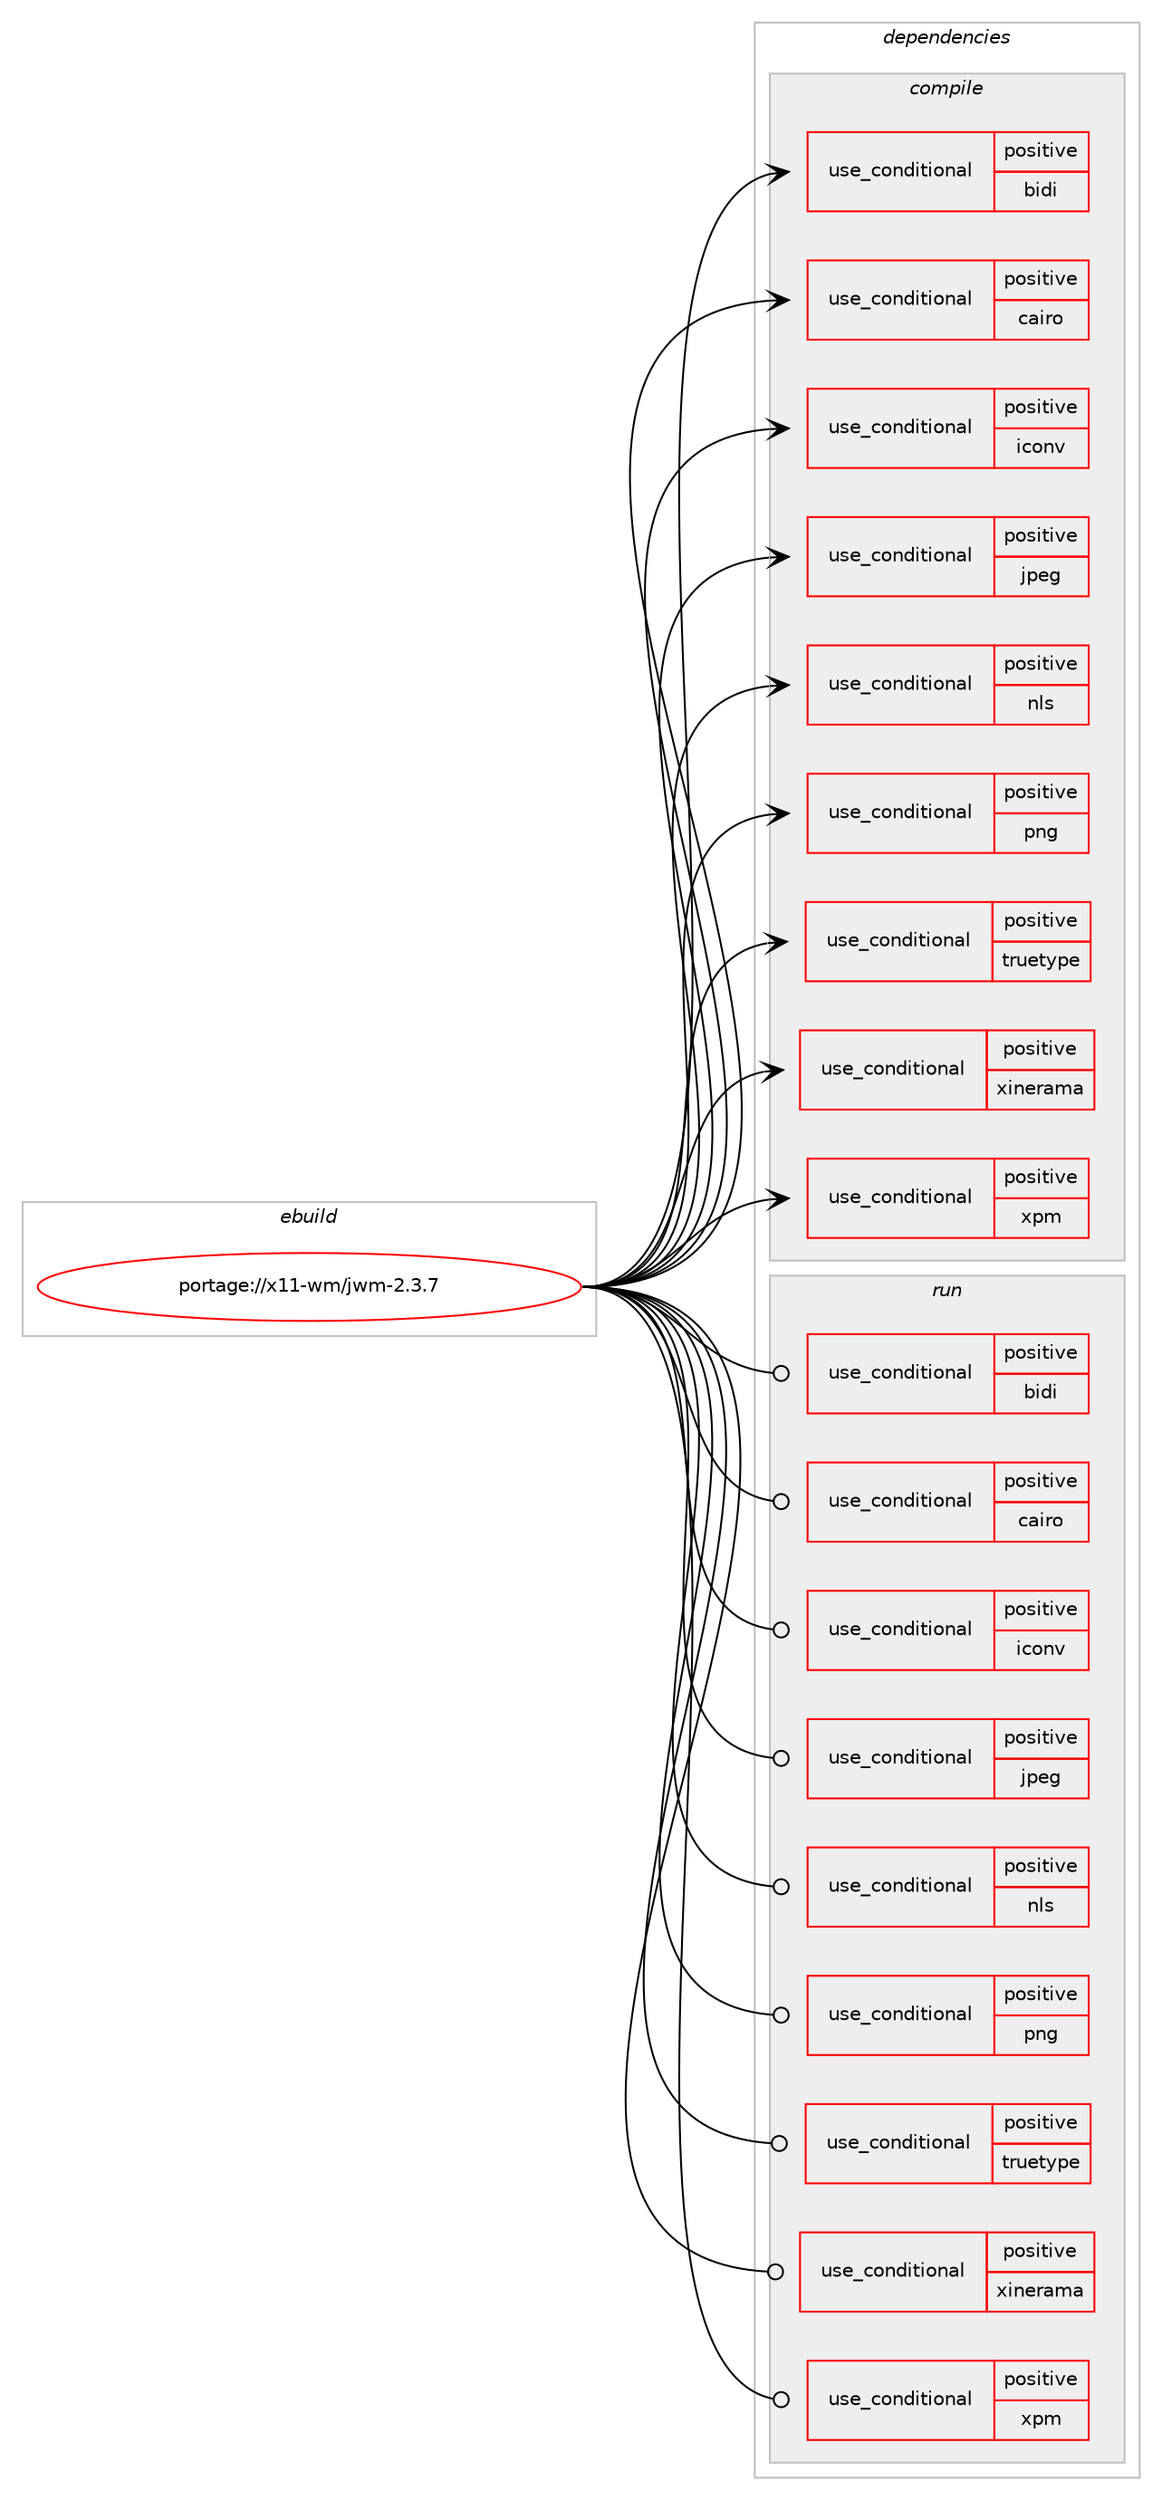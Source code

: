 digraph prolog {

# *************
# Graph options
# *************

newrank=true;
concentrate=true;
compound=true;
graph [rankdir=LR,fontname=Helvetica,fontsize=10,ranksep=1.5];#, ranksep=2.5, nodesep=0.2];
edge  [arrowhead=vee];
node  [fontname=Helvetica,fontsize=10];

# **********
# The ebuild
# **********

subgraph cluster_leftcol {
color=gray;
rank=same;
label=<<i>ebuild</i>>;
id [label="portage://x11-wm/jwm-2.3.7", color=red, width=4, href="../x11-wm/jwm-2.3.7.svg"];
}

# ****************
# The dependencies
# ****************

subgraph cluster_midcol {
color=gray;
label=<<i>dependencies</i>>;
subgraph cluster_compile {
fillcolor="#eeeeee";
style=filled;
label=<<i>compile</i>>;
subgraph cond215 {
dependency508 [label=<<TABLE BORDER="0" CELLBORDER="1" CELLSPACING="0" CELLPADDING="4"><TR><TD ROWSPAN="3" CELLPADDING="10">use_conditional</TD></TR><TR><TD>positive</TD></TR><TR><TD>bidi</TD></TR></TABLE>>, shape=none, color=red];
# *** BEGIN UNKNOWN DEPENDENCY TYPE (TODO) ***
# dependency508 -> package_dependency(portage://x11-wm/jwm-2.3.7,install,no,dev-libs,fribidi,none,[,,],[],[])
# *** END UNKNOWN DEPENDENCY TYPE (TODO) ***

}
id:e -> dependency508:w [weight=20,style="solid",arrowhead="vee"];
subgraph cond216 {
dependency509 [label=<<TABLE BORDER="0" CELLBORDER="1" CELLSPACING="0" CELLPADDING="4"><TR><TD ROWSPAN="3" CELLPADDING="10">use_conditional</TD></TR><TR><TD>positive</TD></TR><TR><TD>cairo</TD></TR></TABLE>>, shape=none, color=red];
# *** BEGIN UNKNOWN DEPENDENCY TYPE (TODO) ***
# dependency509 -> package_dependency(portage://x11-wm/jwm-2.3.7,install,no,x11-libs,cairo,none,[,,],[],[])
# *** END UNKNOWN DEPENDENCY TYPE (TODO) ***

# *** BEGIN UNKNOWN DEPENDENCY TYPE (TODO) ***
# dependency509 -> package_dependency(portage://x11-wm/jwm-2.3.7,install,no,gnome-base,librsvg,none,[,,],[],[])
# *** END UNKNOWN DEPENDENCY TYPE (TODO) ***

}
id:e -> dependency509:w [weight=20,style="solid",arrowhead="vee"];
subgraph cond217 {
dependency510 [label=<<TABLE BORDER="0" CELLBORDER="1" CELLSPACING="0" CELLPADDING="4"><TR><TD ROWSPAN="3" CELLPADDING="10">use_conditional</TD></TR><TR><TD>positive</TD></TR><TR><TD>iconv</TD></TR></TABLE>>, shape=none, color=red];
# *** BEGIN UNKNOWN DEPENDENCY TYPE (TODO) ***
# dependency510 -> package_dependency(portage://x11-wm/jwm-2.3.7,install,no,virtual,libiconv,none,[,,],[],[])
# *** END UNKNOWN DEPENDENCY TYPE (TODO) ***

}
id:e -> dependency510:w [weight=20,style="solid",arrowhead="vee"];
subgraph cond218 {
dependency511 [label=<<TABLE BORDER="0" CELLBORDER="1" CELLSPACING="0" CELLPADDING="4"><TR><TD ROWSPAN="3" CELLPADDING="10">use_conditional</TD></TR><TR><TD>positive</TD></TR><TR><TD>jpeg</TD></TR></TABLE>>, shape=none, color=red];
# *** BEGIN UNKNOWN DEPENDENCY TYPE (TODO) ***
# dependency511 -> package_dependency(portage://x11-wm/jwm-2.3.7,install,no,virtual,jpeg,none,[,,],[slot(0),equal],[])
# *** END UNKNOWN DEPENDENCY TYPE (TODO) ***

}
id:e -> dependency511:w [weight=20,style="solid",arrowhead="vee"];
subgraph cond219 {
dependency512 [label=<<TABLE BORDER="0" CELLBORDER="1" CELLSPACING="0" CELLPADDING="4"><TR><TD ROWSPAN="3" CELLPADDING="10">use_conditional</TD></TR><TR><TD>positive</TD></TR><TR><TD>nls</TD></TR></TABLE>>, shape=none, color=red];
# *** BEGIN UNKNOWN DEPENDENCY TYPE (TODO) ***
# dependency512 -> package_dependency(portage://x11-wm/jwm-2.3.7,install,no,sys-devel,gettext,none,[,,],[],[])
# *** END UNKNOWN DEPENDENCY TYPE (TODO) ***

# *** BEGIN UNKNOWN DEPENDENCY TYPE (TODO) ***
# dependency512 -> package_dependency(portage://x11-wm/jwm-2.3.7,install,no,virtual,libintl,none,[,,],[],[])
# *** END UNKNOWN DEPENDENCY TYPE (TODO) ***

}
id:e -> dependency512:w [weight=20,style="solid",arrowhead="vee"];
subgraph cond220 {
dependency513 [label=<<TABLE BORDER="0" CELLBORDER="1" CELLSPACING="0" CELLPADDING="4"><TR><TD ROWSPAN="3" CELLPADDING="10">use_conditional</TD></TR><TR><TD>positive</TD></TR><TR><TD>png</TD></TR></TABLE>>, shape=none, color=red];
# *** BEGIN UNKNOWN DEPENDENCY TYPE (TODO) ***
# dependency513 -> package_dependency(portage://x11-wm/jwm-2.3.7,install,no,media-libs,libpng,none,[,,],[slot(0),equal],[])
# *** END UNKNOWN DEPENDENCY TYPE (TODO) ***

}
id:e -> dependency513:w [weight=20,style="solid",arrowhead="vee"];
subgraph cond221 {
dependency514 [label=<<TABLE BORDER="0" CELLBORDER="1" CELLSPACING="0" CELLPADDING="4"><TR><TD ROWSPAN="3" CELLPADDING="10">use_conditional</TD></TR><TR><TD>positive</TD></TR><TR><TD>truetype</TD></TR></TABLE>>, shape=none, color=red];
# *** BEGIN UNKNOWN DEPENDENCY TYPE (TODO) ***
# dependency514 -> package_dependency(portage://x11-wm/jwm-2.3.7,install,no,x11-libs,libXft,none,[,,],[],[])
# *** END UNKNOWN DEPENDENCY TYPE (TODO) ***

}
id:e -> dependency514:w [weight=20,style="solid",arrowhead="vee"];
subgraph cond222 {
dependency515 [label=<<TABLE BORDER="0" CELLBORDER="1" CELLSPACING="0" CELLPADDING="4"><TR><TD ROWSPAN="3" CELLPADDING="10">use_conditional</TD></TR><TR><TD>positive</TD></TR><TR><TD>xinerama</TD></TR></TABLE>>, shape=none, color=red];
# *** BEGIN UNKNOWN DEPENDENCY TYPE (TODO) ***
# dependency515 -> package_dependency(portage://x11-wm/jwm-2.3.7,install,no,x11-libs,libXinerama,none,[,,],[],[])
# *** END UNKNOWN DEPENDENCY TYPE (TODO) ***

}
id:e -> dependency515:w [weight=20,style="solid",arrowhead="vee"];
subgraph cond223 {
dependency516 [label=<<TABLE BORDER="0" CELLBORDER="1" CELLSPACING="0" CELLPADDING="4"><TR><TD ROWSPAN="3" CELLPADDING="10">use_conditional</TD></TR><TR><TD>positive</TD></TR><TR><TD>xpm</TD></TR></TABLE>>, shape=none, color=red];
# *** BEGIN UNKNOWN DEPENDENCY TYPE (TODO) ***
# dependency516 -> package_dependency(portage://x11-wm/jwm-2.3.7,install,no,x11-libs,libXpm,none,[,,],[],[])
# *** END UNKNOWN DEPENDENCY TYPE (TODO) ***

}
id:e -> dependency516:w [weight=20,style="solid",arrowhead="vee"];
# *** BEGIN UNKNOWN DEPENDENCY TYPE (TODO) ***
# id -> package_dependency(portage://x11-wm/jwm-2.3.7,install,no,dev-libs,expat,none,[,,],[],[])
# *** END UNKNOWN DEPENDENCY TYPE (TODO) ***

# *** BEGIN UNKNOWN DEPENDENCY TYPE (TODO) ***
# id -> package_dependency(portage://x11-wm/jwm-2.3.7,install,no,x11-base,xorg-proto,none,[,,],[],[])
# *** END UNKNOWN DEPENDENCY TYPE (TODO) ***

# *** BEGIN UNKNOWN DEPENDENCY TYPE (TODO) ***
# id -> package_dependency(portage://x11-wm/jwm-2.3.7,install,no,x11-libs,libXau,none,[,,],[],[])
# *** END UNKNOWN DEPENDENCY TYPE (TODO) ***

# *** BEGIN UNKNOWN DEPENDENCY TYPE (TODO) ***
# id -> package_dependency(portage://x11-wm/jwm-2.3.7,install,no,x11-libs,libXdmcp,none,[,,],[],[])
# *** END UNKNOWN DEPENDENCY TYPE (TODO) ***

# *** BEGIN UNKNOWN DEPENDENCY TYPE (TODO) ***
# id -> package_dependency(portage://x11-wm/jwm-2.3.7,install,no,x11-libs,libXext,none,[,,],[],[])
# *** END UNKNOWN DEPENDENCY TYPE (TODO) ***

# *** BEGIN UNKNOWN DEPENDENCY TYPE (TODO) ***
# id -> package_dependency(portage://x11-wm/jwm-2.3.7,install,no,x11-libs,libXmu,none,[,,],[],[])
# *** END UNKNOWN DEPENDENCY TYPE (TODO) ***

# *** BEGIN UNKNOWN DEPENDENCY TYPE (TODO) ***
# id -> package_dependency(portage://x11-wm/jwm-2.3.7,install,no,x11-libs,libXrender,none,[,,],[],[])
# *** END UNKNOWN DEPENDENCY TYPE (TODO) ***

}
subgraph cluster_compileandrun {
fillcolor="#eeeeee";
style=filled;
label=<<i>compile and run</i>>;
}
subgraph cluster_run {
fillcolor="#eeeeee";
style=filled;
label=<<i>run</i>>;
subgraph cond224 {
dependency517 [label=<<TABLE BORDER="0" CELLBORDER="1" CELLSPACING="0" CELLPADDING="4"><TR><TD ROWSPAN="3" CELLPADDING="10">use_conditional</TD></TR><TR><TD>positive</TD></TR><TR><TD>bidi</TD></TR></TABLE>>, shape=none, color=red];
# *** BEGIN UNKNOWN DEPENDENCY TYPE (TODO) ***
# dependency517 -> package_dependency(portage://x11-wm/jwm-2.3.7,run,no,dev-libs,fribidi,none,[,,],[],[])
# *** END UNKNOWN DEPENDENCY TYPE (TODO) ***

}
id:e -> dependency517:w [weight=20,style="solid",arrowhead="odot"];
subgraph cond225 {
dependency518 [label=<<TABLE BORDER="0" CELLBORDER="1" CELLSPACING="0" CELLPADDING="4"><TR><TD ROWSPAN="3" CELLPADDING="10">use_conditional</TD></TR><TR><TD>positive</TD></TR><TR><TD>cairo</TD></TR></TABLE>>, shape=none, color=red];
# *** BEGIN UNKNOWN DEPENDENCY TYPE (TODO) ***
# dependency518 -> package_dependency(portage://x11-wm/jwm-2.3.7,run,no,x11-libs,cairo,none,[,,],[],[])
# *** END UNKNOWN DEPENDENCY TYPE (TODO) ***

# *** BEGIN UNKNOWN DEPENDENCY TYPE (TODO) ***
# dependency518 -> package_dependency(portage://x11-wm/jwm-2.3.7,run,no,gnome-base,librsvg,none,[,,],[],[])
# *** END UNKNOWN DEPENDENCY TYPE (TODO) ***

}
id:e -> dependency518:w [weight=20,style="solid",arrowhead="odot"];
subgraph cond226 {
dependency519 [label=<<TABLE BORDER="0" CELLBORDER="1" CELLSPACING="0" CELLPADDING="4"><TR><TD ROWSPAN="3" CELLPADDING="10">use_conditional</TD></TR><TR><TD>positive</TD></TR><TR><TD>iconv</TD></TR></TABLE>>, shape=none, color=red];
# *** BEGIN UNKNOWN DEPENDENCY TYPE (TODO) ***
# dependency519 -> package_dependency(portage://x11-wm/jwm-2.3.7,run,no,virtual,libiconv,none,[,,],[],[])
# *** END UNKNOWN DEPENDENCY TYPE (TODO) ***

}
id:e -> dependency519:w [weight=20,style="solid",arrowhead="odot"];
subgraph cond227 {
dependency520 [label=<<TABLE BORDER="0" CELLBORDER="1" CELLSPACING="0" CELLPADDING="4"><TR><TD ROWSPAN="3" CELLPADDING="10">use_conditional</TD></TR><TR><TD>positive</TD></TR><TR><TD>jpeg</TD></TR></TABLE>>, shape=none, color=red];
# *** BEGIN UNKNOWN DEPENDENCY TYPE (TODO) ***
# dependency520 -> package_dependency(portage://x11-wm/jwm-2.3.7,run,no,virtual,jpeg,none,[,,],[slot(0),equal],[])
# *** END UNKNOWN DEPENDENCY TYPE (TODO) ***

}
id:e -> dependency520:w [weight=20,style="solid",arrowhead="odot"];
subgraph cond228 {
dependency521 [label=<<TABLE BORDER="0" CELLBORDER="1" CELLSPACING="0" CELLPADDING="4"><TR><TD ROWSPAN="3" CELLPADDING="10">use_conditional</TD></TR><TR><TD>positive</TD></TR><TR><TD>nls</TD></TR></TABLE>>, shape=none, color=red];
# *** BEGIN UNKNOWN DEPENDENCY TYPE (TODO) ***
# dependency521 -> package_dependency(portage://x11-wm/jwm-2.3.7,run,no,sys-devel,gettext,none,[,,],[],[])
# *** END UNKNOWN DEPENDENCY TYPE (TODO) ***

# *** BEGIN UNKNOWN DEPENDENCY TYPE (TODO) ***
# dependency521 -> package_dependency(portage://x11-wm/jwm-2.3.7,run,no,virtual,libintl,none,[,,],[],[])
# *** END UNKNOWN DEPENDENCY TYPE (TODO) ***

}
id:e -> dependency521:w [weight=20,style="solid",arrowhead="odot"];
subgraph cond229 {
dependency522 [label=<<TABLE BORDER="0" CELLBORDER="1" CELLSPACING="0" CELLPADDING="4"><TR><TD ROWSPAN="3" CELLPADDING="10">use_conditional</TD></TR><TR><TD>positive</TD></TR><TR><TD>png</TD></TR></TABLE>>, shape=none, color=red];
# *** BEGIN UNKNOWN DEPENDENCY TYPE (TODO) ***
# dependency522 -> package_dependency(portage://x11-wm/jwm-2.3.7,run,no,media-libs,libpng,none,[,,],[slot(0),equal],[])
# *** END UNKNOWN DEPENDENCY TYPE (TODO) ***

}
id:e -> dependency522:w [weight=20,style="solid",arrowhead="odot"];
subgraph cond230 {
dependency523 [label=<<TABLE BORDER="0" CELLBORDER="1" CELLSPACING="0" CELLPADDING="4"><TR><TD ROWSPAN="3" CELLPADDING="10">use_conditional</TD></TR><TR><TD>positive</TD></TR><TR><TD>truetype</TD></TR></TABLE>>, shape=none, color=red];
# *** BEGIN UNKNOWN DEPENDENCY TYPE (TODO) ***
# dependency523 -> package_dependency(portage://x11-wm/jwm-2.3.7,run,no,x11-libs,libXft,none,[,,],[],[])
# *** END UNKNOWN DEPENDENCY TYPE (TODO) ***

}
id:e -> dependency523:w [weight=20,style="solid",arrowhead="odot"];
subgraph cond231 {
dependency524 [label=<<TABLE BORDER="0" CELLBORDER="1" CELLSPACING="0" CELLPADDING="4"><TR><TD ROWSPAN="3" CELLPADDING="10">use_conditional</TD></TR><TR><TD>positive</TD></TR><TR><TD>xinerama</TD></TR></TABLE>>, shape=none, color=red];
# *** BEGIN UNKNOWN DEPENDENCY TYPE (TODO) ***
# dependency524 -> package_dependency(portage://x11-wm/jwm-2.3.7,run,no,x11-libs,libXinerama,none,[,,],[],[])
# *** END UNKNOWN DEPENDENCY TYPE (TODO) ***

}
id:e -> dependency524:w [weight=20,style="solid",arrowhead="odot"];
subgraph cond232 {
dependency525 [label=<<TABLE BORDER="0" CELLBORDER="1" CELLSPACING="0" CELLPADDING="4"><TR><TD ROWSPAN="3" CELLPADDING="10">use_conditional</TD></TR><TR><TD>positive</TD></TR><TR><TD>xpm</TD></TR></TABLE>>, shape=none, color=red];
# *** BEGIN UNKNOWN DEPENDENCY TYPE (TODO) ***
# dependency525 -> package_dependency(portage://x11-wm/jwm-2.3.7,run,no,x11-libs,libXpm,none,[,,],[],[])
# *** END UNKNOWN DEPENDENCY TYPE (TODO) ***

}
id:e -> dependency525:w [weight=20,style="solid",arrowhead="odot"];
# *** BEGIN UNKNOWN DEPENDENCY TYPE (TODO) ***
# id -> package_dependency(portage://x11-wm/jwm-2.3.7,run,no,dev-libs,expat,none,[,,],[],[])
# *** END UNKNOWN DEPENDENCY TYPE (TODO) ***

# *** BEGIN UNKNOWN DEPENDENCY TYPE (TODO) ***
# id -> package_dependency(portage://x11-wm/jwm-2.3.7,run,no,x11-libs,libXau,none,[,,],[],[])
# *** END UNKNOWN DEPENDENCY TYPE (TODO) ***

# *** BEGIN UNKNOWN DEPENDENCY TYPE (TODO) ***
# id -> package_dependency(portage://x11-wm/jwm-2.3.7,run,no,x11-libs,libXdmcp,none,[,,],[],[])
# *** END UNKNOWN DEPENDENCY TYPE (TODO) ***

# *** BEGIN UNKNOWN DEPENDENCY TYPE (TODO) ***
# id -> package_dependency(portage://x11-wm/jwm-2.3.7,run,no,x11-libs,libXext,none,[,,],[],[])
# *** END UNKNOWN DEPENDENCY TYPE (TODO) ***

# *** BEGIN UNKNOWN DEPENDENCY TYPE (TODO) ***
# id -> package_dependency(portage://x11-wm/jwm-2.3.7,run,no,x11-libs,libXmu,none,[,,],[],[])
# *** END UNKNOWN DEPENDENCY TYPE (TODO) ***

# *** BEGIN UNKNOWN DEPENDENCY TYPE (TODO) ***
# id -> package_dependency(portage://x11-wm/jwm-2.3.7,run,no,x11-libs,libXrender,none,[,,],[],[])
# *** END UNKNOWN DEPENDENCY TYPE (TODO) ***

}
}

# **************
# The candidates
# **************

subgraph cluster_choices {
rank=same;
color=gray;
label=<<i>candidates</i>>;

}

}
